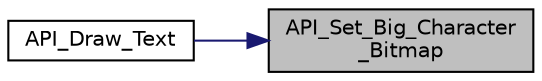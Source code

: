 digraph "API_Set_Big_Character_Bitmap"
{
 // LATEX_PDF_SIZE
  edge [fontname="Helvetica",fontsize="10",labelfontname="Helvetica",labelfontsize="10"];
  node [fontname="Helvetica",fontsize="10",shape=record];
  rankdir="RL";
  Node1 [label="API_Set_Big_Character\l_Bitmap",height=0.2,width=0.4,color="black", fillcolor="grey75", style="filled", fontcolor="black",tooltip="This function makes a big character bitmap from the normal bitmap."];
  Node1 -> Node2 [dir="back",color="midnightblue",fontsize="10",style="solid"];
  Node2 [label="API_Draw_Text",height=0.2,width=0.4,color="black", fillcolor="white", style="filled",URL="$text_8h.html#a0e1cd4cbb56ac4ada26673d37b160eec",tooltip="This function draws a received string on the VGA screen."];
}
